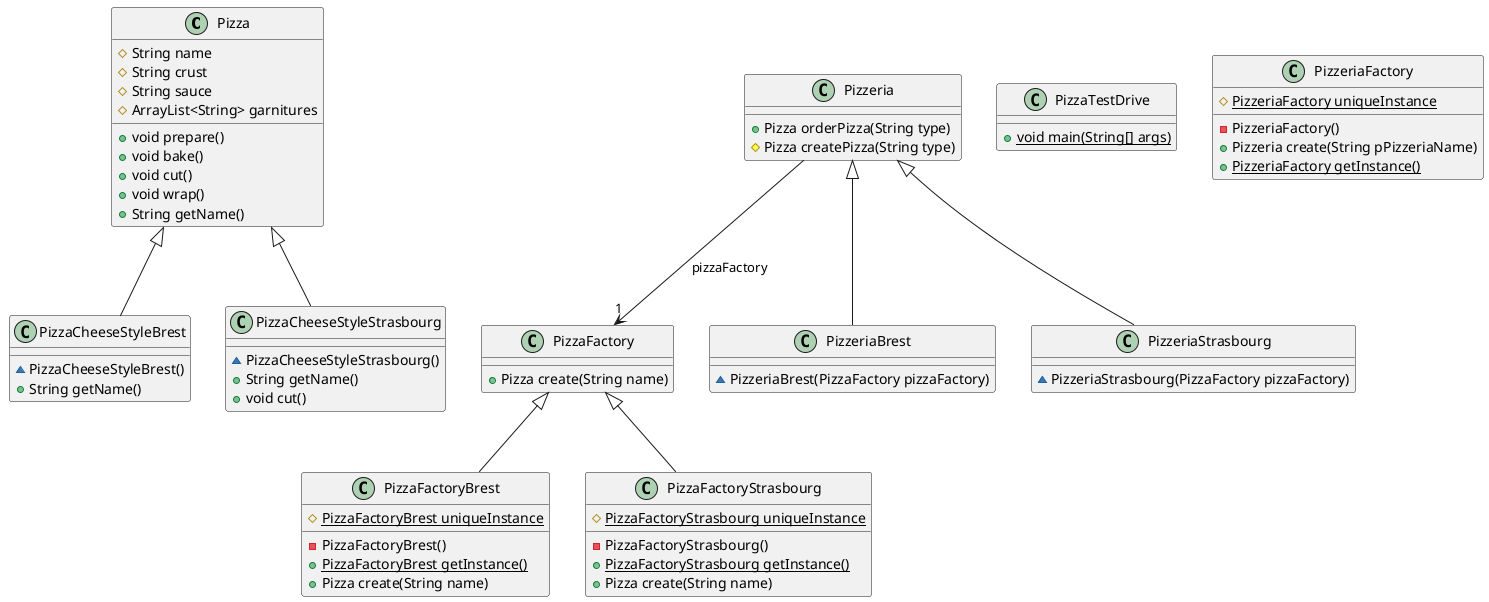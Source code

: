 @startuml
abstract class Pizza [[java:app.Pizza]] {
	#String name
	#String crust
	#String sauce
	#ArrayList<String> garnitures
	+void prepare()
	+void bake()
	+void cut()
	+void wrap()
	+String getName()
}
class PizzaCheeseStyleBrest [[java:app.PizzaCheeseStyleBrest]] {
	~PizzaCheeseStyleBrest()
	+String getName()
}
class Pizza [[java:app.Pizza]] {
}
Pizza <|-- PizzaCheeseStyleBrest
class PizzaCheeseStyleStrasbourg [[java:app.PizzaCheeseStyleStrasbourg]] {
	~PizzaCheeseStyleStrasbourg()
	+String getName()
	+void cut()
}
class Pizza [[java:app.Pizza]] {
}
Pizza <|-- PizzaCheeseStyleStrasbourg
abstract class PizzaFactory [[java:app.PizzaFactory]] {
	+Pizza create(String name)
}
class PizzaFactoryBrest [[java:app.PizzaFactoryBrest]] {
	#{static}PizzaFactoryBrest uniqueInstance
	-PizzaFactoryBrest()
	+{static}PizzaFactoryBrest getInstance()
	+Pizza create(String name)
}
class PizzaFactory [[java:app.PizzaFactory]] {
}
PizzaFactory <|-- PizzaFactoryBrest
class PizzaFactoryStrasbourg [[java:app.PizzaFactoryStrasbourg]] {
	#{static}PizzaFactoryStrasbourg uniqueInstance
	-PizzaFactoryStrasbourg()
	+{static}PizzaFactoryStrasbourg getInstance()
	+Pizza create(String name)
}
class PizzaFactory [[java:app.PizzaFactory]] {
}
PizzaFactory <|-- PizzaFactoryStrasbourg
class PizzaTestDrive [[java:app.PizzaTestDrive]] {
	+{static}void main(String[] args)
}
abstract class Pizzeria [[java:app.Pizzeria]] {
	+Pizza orderPizza(String type)
	#Pizza createPizza(String type)
}
class PizzaFactory [[java:app.PizzaFactory]] {
}
Pizzeria --> "1" PizzaFactory : pizzaFactory
class PizzeriaBrest [[java:app.PizzeriaBrest]] {
	~PizzeriaBrest(PizzaFactory pizzaFactory)
}
class Pizzeria [[java:app.Pizzeria]] {
}
Pizzeria <|-- PizzeriaBrest
class PizzeriaFactory [[java:app.PizzeriaFactory]] {
	#{static}PizzeriaFactory uniqueInstance
	-PizzeriaFactory()
	+Pizzeria create(String pPizzeriaName)
	+{static}PizzeriaFactory getInstance()
}
class PizzeriaStrasbourg [[java:app.PizzeriaStrasbourg]] {
	~PizzeriaStrasbourg(PizzaFactory pizzaFactory)
}
class Pizzeria [[java:app.Pizzeria]] {
}
Pizzeria <|-- PizzeriaStrasbourg
@enduml